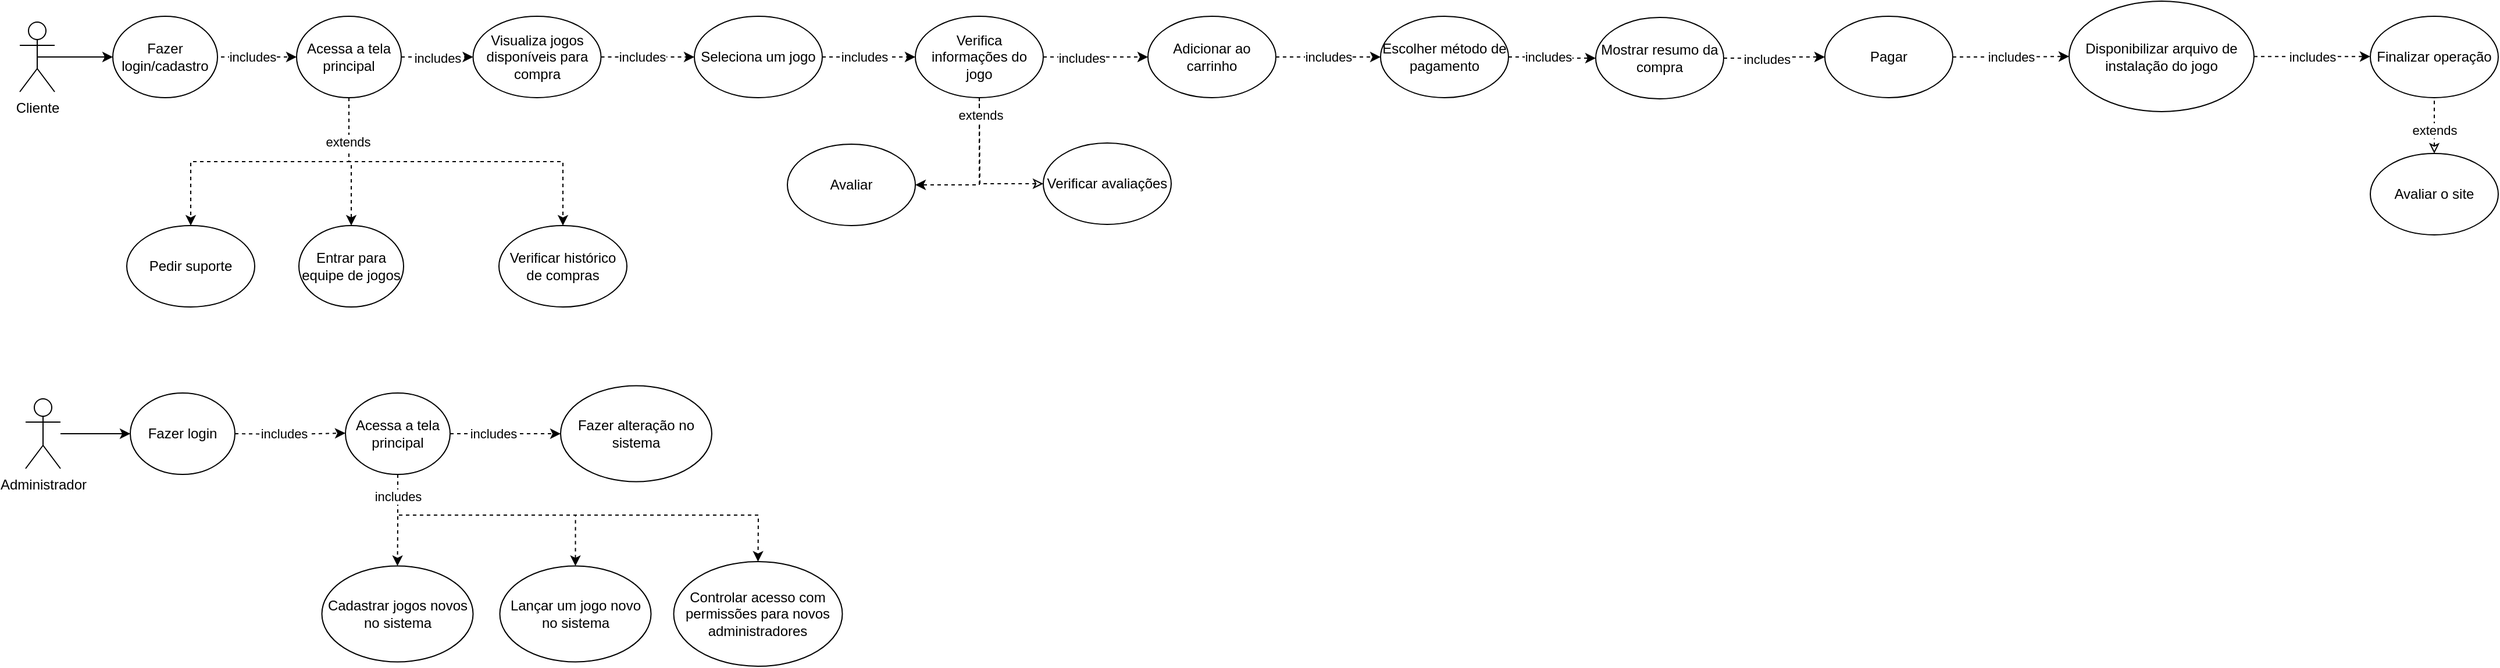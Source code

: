 <mxfile version="27.1.1">
  <diagram name="Página-1" id="Bsxxnvs8qtEZHKtKC8Yh">
    <mxGraphModel dx="1090" dy="581" grid="1" gridSize="10" guides="1" tooltips="1" connect="1" arrows="1" fold="1" page="1" pageScale="1" pageWidth="1169" pageHeight="827" math="0" shadow="0">
      <root>
        <mxCell id="0" />
        <mxCell id="1" parent="0" />
        <mxCell id="EpVNcyplSA3NN8GrZNjh-2" style="edgeStyle=orthogonalEdgeStyle;rounded=0;orthogonalLoop=1;jettySize=auto;html=1;exitX=0.5;exitY=0.5;exitDx=0;exitDy=0;exitPerimeter=0;dashed=1;" parent="1" source="KrUmVmu7B1nG0iVp00is-24" target="EpVNcyplSA3NN8GrZNjh-1" edge="1">
          <mxGeometry relative="1" as="geometry" />
        </mxCell>
        <mxCell id="KrUmVmu7B1nG0iVp00is-26" value="includes" style="edgeLabel;html=1;align=center;verticalAlign=middle;resizable=0;points=[];" parent="EpVNcyplSA3NN8GrZNjh-2" connectable="0" vertex="1">
          <mxGeometry x="0.417" y="-2" relative="1" as="geometry">
            <mxPoint x="-5" y="-2" as="offset" />
          </mxGeometry>
        </mxCell>
        <mxCell id="d0Vb6hVWw6ixuOEntkjy-2" value="Cliente" style="shape=umlActor;verticalLabelPosition=bottom;verticalAlign=top;html=1;outlineConnect=0;" parent="1" vertex="1">
          <mxGeometry x="38" y="35" width="30" height="60" as="geometry" />
        </mxCell>
        <mxCell id="rEEq0HjLZOkwawsSutK7-14" style="edgeStyle=orthogonalEdgeStyle;rounded=0;orthogonalLoop=1;jettySize=auto;html=1;entryX=0;entryY=0.5;entryDx=0;entryDy=0;" parent="1" source="d0Vb6hVWw6ixuOEntkjy-3" target="rEEq0HjLZOkwawsSutK7-11" edge="1">
          <mxGeometry relative="1" as="geometry" />
        </mxCell>
        <mxCell id="d0Vb6hVWw6ixuOEntkjy-3" value="Administrador" style="shape=umlActor;verticalLabelPosition=bottom;verticalAlign=top;html=1;outlineConnect=0;" parent="1" vertex="1">
          <mxGeometry x="43" y="359" width="30" height="60" as="geometry" />
        </mxCell>
        <mxCell id="mZIfKQghD8mnKfqH-fNq-4" style="edgeStyle=orthogonalEdgeStyle;rounded=0;orthogonalLoop=1;jettySize=auto;html=1;entryX=0;entryY=0.5;entryDx=0;entryDy=0;dashed=1;" parent="1" source="EpVNcyplSA3NN8GrZNjh-1" target="mZIfKQghD8mnKfqH-fNq-3" edge="1">
          <mxGeometry relative="1" as="geometry" />
        </mxCell>
        <mxCell id="mZIfKQghD8mnKfqH-fNq-25" value="includes" style="edgeLabel;html=1;align=center;verticalAlign=middle;resizable=0;points=[];" parent="mZIfKQghD8mnKfqH-fNq-4" connectable="0" vertex="1">
          <mxGeometry x="-0.006" y="-1" relative="1" as="geometry">
            <mxPoint as="offset" />
          </mxGeometry>
        </mxCell>
        <mxCell id="2TN9v1s1748Gf6F8mhCl-4" style="edgeStyle=orthogonalEdgeStyle;rounded=0;orthogonalLoop=1;jettySize=auto;html=1;exitX=0.5;exitY=1;exitDx=0;exitDy=0;entryX=0.5;entryY=0;entryDx=0;entryDy=0;dashed=1;" edge="1" parent="1" source="EpVNcyplSA3NN8GrZNjh-1" target="2TN9v1s1748Gf6F8mhCl-2">
          <mxGeometry relative="1" as="geometry" />
        </mxCell>
        <mxCell id="2TN9v1s1748Gf6F8mhCl-5" style="edgeStyle=orthogonalEdgeStyle;rounded=0;orthogonalLoop=1;jettySize=auto;html=1;exitX=0.5;exitY=1;exitDx=0;exitDy=0;entryX=0.5;entryY=0;entryDx=0;entryDy=0;dashed=1;" edge="1" parent="1" source="EpVNcyplSA3NN8GrZNjh-1" target="KrUmVmu7B1nG0iVp00is-20">
          <mxGeometry relative="1" as="geometry" />
        </mxCell>
        <mxCell id="2TN9v1s1748Gf6F8mhCl-6" style="edgeStyle=orthogonalEdgeStyle;rounded=0;orthogonalLoop=1;jettySize=auto;html=1;exitX=0.5;exitY=1;exitDx=0;exitDy=0;entryX=0.5;entryY=0;entryDx=0;entryDy=0;dashed=1;" edge="1" parent="1" source="EpVNcyplSA3NN8GrZNjh-1" target="KrUmVmu7B1nG0iVp00is-18">
          <mxGeometry relative="1" as="geometry" />
        </mxCell>
        <mxCell id="2TN9v1s1748Gf6F8mhCl-7" value="extends" style="edgeLabel;html=1;align=center;verticalAlign=middle;resizable=0;points=[];" vertex="1" connectable="0" parent="2TN9v1s1748Gf6F8mhCl-6">
          <mxGeometry x="-0.743" y="-1" relative="1" as="geometry">
            <mxPoint as="offset" />
          </mxGeometry>
        </mxCell>
        <mxCell id="EpVNcyplSA3NN8GrZNjh-1" value="&lt;font style=&quot;vertical-align: inherit;&quot;&gt;&lt;font style=&quot;vertical-align: inherit;&quot;&gt;Acessa a tela principal&lt;/font&gt;&lt;/font&gt;" style="ellipse;whiteSpace=wrap;html=1;" parent="1" vertex="1">
          <mxGeometry x="276" y="30" width="90" height="70" as="geometry" />
        </mxCell>
        <mxCell id="mZIfKQghD8mnKfqH-fNq-6" style="edgeStyle=orthogonalEdgeStyle;rounded=0;orthogonalLoop=1;jettySize=auto;html=1;entryX=0;entryY=0.5;entryDx=0;entryDy=0;dashed=1;" parent="1" source="mZIfKQghD8mnKfqH-fNq-3" target="mZIfKQghD8mnKfqH-fNq-5" edge="1">
          <mxGeometry relative="1" as="geometry" />
        </mxCell>
        <mxCell id="mZIfKQghD8mnKfqH-fNq-28" value="includes" style="edgeLabel;html=1;align=center;verticalAlign=middle;resizable=0;points=[];" parent="mZIfKQghD8mnKfqH-fNq-6" connectable="0" vertex="1">
          <mxGeometry x="-0.125" relative="1" as="geometry">
            <mxPoint as="offset" />
          </mxGeometry>
        </mxCell>
        <mxCell id="mZIfKQghD8mnKfqH-fNq-3" value="&lt;font style=&quot;vertical-align: inherit;&quot;&gt;&lt;font style=&quot;vertical-align: inherit;&quot;&gt;&lt;font style=&quot;vertical-align: inherit;&quot;&gt;&lt;font style=&quot;vertical-align: inherit;&quot;&gt;Visualiza jogos disponíveis para compra&lt;/font&gt;&lt;/font&gt;&lt;/font&gt;&lt;/font&gt;" style="ellipse;whiteSpace=wrap;html=1;" parent="1" vertex="1">
          <mxGeometry x="427.75" y="30" width="110" height="70" as="geometry" />
        </mxCell>
        <mxCell id="mZIfKQghD8mnKfqH-fNq-8" style="edgeStyle=orthogonalEdgeStyle;rounded=0;orthogonalLoop=1;jettySize=auto;html=1;entryX=0;entryY=0.5;entryDx=0;entryDy=0;dashed=1;" parent="1" source="mZIfKQghD8mnKfqH-fNq-5" target="mZIfKQghD8mnKfqH-fNq-7" edge="1">
          <mxGeometry relative="1" as="geometry" />
        </mxCell>
        <mxCell id="KrUmVmu7B1nG0iVp00is-1" value="includes" style="edgeLabel;html=1;align=center;verticalAlign=middle;resizable=0;points=[];" parent="mZIfKQghD8mnKfqH-fNq-8" connectable="0" vertex="1">
          <mxGeometry x="-0.1" relative="1" as="geometry">
            <mxPoint as="offset" />
          </mxGeometry>
        </mxCell>
        <mxCell id="mZIfKQghD8mnKfqH-fNq-5" value="&lt;font style=&quot;vertical-align: inherit;&quot;&gt;&lt;font style=&quot;vertical-align: inherit;&quot;&gt;&lt;font style=&quot;vertical-align: inherit;&quot;&gt;&lt;font style=&quot;vertical-align: inherit;&quot;&gt;&lt;font style=&quot;vertical-align: inherit;&quot;&gt;&lt;font style=&quot;vertical-align: inherit;&quot;&gt;Seleciona um jogo&lt;/font&gt;&lt;/font&gt;&lt;/font&gt;&lt;/font&gt;&lt;/font&gt;&lt;/font&gt;" style="ellipse;whiteSpace=wrap;html=1;" parent="1" vertex="1">
          <mxGeometry x="618" y="30" width="110" height="70" as="geometry" />
        </mxCell>
        <mxCell id="mZIfKQghD8mnKfqH-fNq-10" style="edgeStyle=orthogonalEdgeStyle;rounded=0;orthogonalLoop=1;jettySize=auto;html=1;entryX=0;entryY=0.5;entryDx=0;entryDy=0;dashed=1;" parent="1" source="mZIfKQghD8mnKfqH-fNq-7" target="mZIfKQghD8mnKfqH-fNq-9" edge="1">
          <mxGeometry relative="1" as="geometry" />
        </mxCell>
        <mxCell id="KrUmVmu7B1nG0iVp00is-2" value="includes" style="edgeLabel;html=1;align=center;verticalAlign=middle;resizable=0;points=[];" parent="mZIfKQghD8mnKfqH-fNq-10" connectable="0" vertex="1">
          <mxGeometry x="-0.267" y="-1" relative="1" as="geometry">
            <mxPoint as="offset" />
          </mxGeometry>
        </mxCell>
        <mxCell id="2TN9v1s1748Gf6F8mhCl-13" style="edgeStyle=orthogonalEdgeStyle;rounded=0;orthogonalLoop=1;jettySize=auto;html=1;exitX=0.5;exitY=1;exitDx=0;exitDy=0;entryX=1;entryY=0.5;entryDx=0;entryDy=0;dashed=1;" edge="1" parent="1" source="mZIfKQghD8mnKfqH-fNq-7" target="2TN9v1s1748Gf6F8mhCl-12">
          <mxGeometry relative="1" as="geometry" />
        </mxCell>
        <mxCell id="mZIfKQghD8mnKfqH-fNq-7" value="&lt;font style=&quot;vertical-align: inherit;&quot;&gt;&lt;font style=&quot;vertical-align: inherit;&quot;&gt;&lt;font style=&quot;vertical-align: inherit;&quot;&gt;&lt;font style=&quot;vertical-align: inherit;&quot;&gt;Verifica informações do jogo&lt;/font&gt;&lt;/font&gt;&lt;/font&gt;&lt;/font&gt;" style="ellipse;whiteSpace=wrap;html=1;" parent="1" vertex="1">
          <mxGeometry x="808" y="30" width="110" height="70" as="geometry" />
        </mxCell>
        <mxCell id="mZIfKQghD8mnKfqH-fNq-12" style="edgeStyle=orthogonalEdgeStyle;rounded=0;orthogonalLoop=1;jettySize=auto;html=1;dashed=1;" parent="1" source="2TN9v1s1748Gf6F8mhCl-8" target="mZIfKQghD8mnKfqH-fNq-11" edge="1">
          <mxGeometry relative="1" as="geometry" />
        </mxCell>
        <mxCell id="2TN9v1s1748Gf6F8mhCl-11" value="includes" style="edgeLabel;html=1;align=center;verticalAlign=middle;resizable=0;points=[];" vertex="1" connectable="0" parent="mZIfKQghD8mnKfqH-fNq-12">
          <mxGeometry x="-0.167" y="-1" relative="1" as="geometry">
            <mxPoint as="offset" />
          </mxGeometry>
        </mxCell>
        <mxCell id="mZIfKQghD8mnKfqH-fNq-9" value="&lt;font style=&quot;vertical-align: inherit;&quot;&gt;&lt;font style=&quot;vertical-align: inherit;&quot;&gt;Adicionar ao carrinho&lt;/font&gt;&lt;/font&gt;" style="ellipse;whiteSpace=wrap;html=1;" parent="1" vertex="1">
          <mxGeometry x="1008" y="30" width="110" height="70" as="geometry" />
        </mxCell>
        <mxCell id="mZIfKQghD8mnKfqH-fNq-17" style="edgeStyle=orthogonalEdgeStyle;rounded=0;orthogonalLoop=1;jettySize=auto;html=1;entryX=0;entryY=0.5;entryDx=0;entryDy=0;dashed=1;" parent="1" source="mZIfKQghD8mnKfqH-fNq-11" target="mZIfKQghD8mnKfqH-fNq-16" edge="1">
          <mxGeometry relative="1" as="geometry" />
        </mxCell>
        <mxCell id="KrUmVmu7B1nG0iVp00is-4" value="includes" style="edgeLabel;html=1;align=center;verticalAlign=middle;resizable=0;points=[];" parent="mZIfKQghD8mnKfqH-fNq-17" connectable="0" vertex="1">
          <mxGeometry relative="1" as="geometry">
            <mxPoint as="offset" />
          </mxGeometry>
        </mxCell>
        <mxCell id="mZIfKQghD8mnKfqH-fNq-11" value="Pagar" style="ellipse;whiteSpace=wrap;html=1;" parent="1" vertex="1">
          <mxGeometry x="1590" y="30" width="110" height="70" as="geometry" />
        </mxCell>
        <mxCell id="mZIfKQghD8mnKfqH-fNq-16" value="&lt;div&gt;Disponibilizar arquivo de instalação do jogo&lt;/div&gt;" style="ellipse;whiteSpace=wrap;html=1;" parent="1" vertex="1">
          <mxGeometry x="1800" y="17" width="159" height="95" as="geometry" />
        </mxCell>
        <mxCell id="mZIfKQghD8mnKfqH-fNq-19" style="edgeStyle=orthogonalEdgeStyle;rounded=0;orthogonalLoop=1;jettySize=auto;html=1;dashed=1;startArrow=classic;startFill=0;endArrow=none;endFill=1;" parent="1" source="mZIfKQghD8mnKfqH-fNq-18" edge="1">
          <mxGeometry relative="1" as="geometry">
            <mxPoint x="863" y="105.0" as="targetPoint" />
          </mxGeometry>
        </mxCell>
        <mxCell id="2TN9v1s1748Gf6F8mhCl-14" value="extends" style="edgeLabel;html=1;align=center;verticalAlign=middle;resizable=0;points=[];" vertex="1" connectable="0" parent="mZIfKQghD8mnKfqH-fNq-19">
          <mxGeometry x="0.85" y="-1" relative="1" as="geometry">
            <mxPoint as="offset" />
          </mxGeometry>
        </mxCell>
        <mxCell id="mZIfKQghD8mnKfqH-fNq-18" value="&lt;font style=&quot;vertical-align: inherit;&quot;&gt;&lt;font style=&quot;vertical-align: inherit;&quot;&gt;&lt;font style=&quot;vertical-align: inherit;&quot;&gt;&lt;font style=&quot;vertical-align: inherit;&quot;&gt;Verificar avaliações&lt;/font&gt;&lt;/font&gt;&lt;/font&gt;&lt;/font&gt;" style="ellipse;whiteSpace=wrap;html=1;" parent="1" vertex="1">
          <mxGeometry x="918" y="139" width="110" height="70" as="geometry" />
        </mxCell>
        <mxCell id="mZIfKQghD8mnKfqH-fNq-22" style="edgeStyle=orthogonalEdgeStyle;rounded=0;orthogonalLoop=1;jettySize=auto;html=1;jumpStyle=none;dashed=1;endArrow=none;startFill=0;startArrow=classic;entryX=0.5;entryY=1;entryDx=0;entryDy=0;endFill=1;" parent="1" source="mZIfKQghD8mnKfqH-fNq-24" edge="1">
          <mxGeometry relative="1" as="geometry">
            <mxPoint x="2114" y="100" as="targetPoint" />
          </mxGeometry>
        </mxCell>
        <mxCell id="mZIfKQghD8mnKfqH-fNq-23" value="extends" style="edgeLabel;html=1;align=center;verticalAlign=middle;resizable=0;points=[];" parent="mZIfKQghD8mnKfqH-fNq-22" connectable="0" vertex="1">
          <mxGeometry x="-0.161" relative="1" as="geometry">
            <mxPoint as="offset" />
          </mxGeometry>
        </mxCell>
        <mxCell id="mZIfKQghD8mnKfqH-fNq-24" value="Avaliar o site" style="ellipse;whiteSpace=wrap;html=1;" parent="1" vertex="1">
          <mxGeometry x="2059" y="148" width="110" height="70" as="geometry" />
        </mxCell>
        <mxCell id="KrUmVmu7B1nG0iVp00is-5" value="" style="edgeStyle=orthogonalEdgeStyle;rounded=0;orthogonalLoop=1;jettySize=auto;html=1;dashed=1;" parent="1" source="mZIfKQghD8mnKfqH-fNq-9" target="mZIfKQghD8mnKfqH-fNq-13" edge="1">
          <mxGeometry relative="1" as="geometry">
            <mxPoint x="1118" y="65" as="sourcePoint" />
            <mxPoint x="1348" y="65" as="targetPoint" />
          </mxGeometry>
        </mxCell>
        <mxCell id="KrUmVmu7B1nG0iVp00is-6" value="includes" style="edgeLabel;html=1;align=center;verticalAlign=middle;resizable=0;points=[];" parent="KrUmVmu7B1nG0iVp00is-5" connectable="0" vertex="1">
          <mxGeometry relative="1" as="geometry">
            <mxPoint as="offset" />
          </mxGeometry>
        </mxCell>
        <mxCell id="mZIfKQghD8mnKfqH-fNq-13" value="Escolher método de pagamento" style="ellipse;whiteSpace=wrap;html=1;" parent="1" vertex="1">
          <mxGeometry x="1208" y="30" width="110" height="70" as="geometry" />
        </mxCell>
        <mxCell id="KrUmVmu7B1nG0iVp00is-8" value="Finalizar operação" style="ellipse;whiteSpace=wrap;html=1;" parent="1" vertex="1">
          <mxGeometry x="2059" y="30" width="110" height="70" as="geometry" />
        </mxCell>
        <mxCell id="KrUmVmu7B1nG0iVp00is-9" style="edgeStyle=orthogonalEdgeStyle;rounded=0;orthogonalLoop=1;jettySize=auto;html=1;entryX=0;entryY=0.5;entryDx=0;entryDy=0;dashed=1;" parent="1" edge="1">
          <mxGeometry relative="1" as="geometry">
            <mxPoint x="1959" y="64.58" as="sourcePoint" />
            <mxPoint x="2059" y="64.58" as="targetPoint" />
          </mxGeometry>
        </mxCell>
        <mxCell id="KrUmVmu7B1nG0iVp00is-10" value="includes" style="edgeLabel;html=1;align=center;verticalAlign=middle;resizable=0;points=[];" parent="KrUmVmu7B1nG0iVp00is-9" connectable="0" vertex="1">
          <mxGeometry relative="1" as="geometry">
            <mxPoint as="offset" />
          </mxGeometry>
        </mxCell>
        <mxCell id="KrUmVmu7B1nG0iVp00is-18" value="&lt;font style=&quot;vertical-align: inherit;&quot;&gt;&lt;font style=&quot;vertical-align: inherit;&quot;&gt;&lt;font style=&quot;vertical-align: inherit;&quot;&gt;&lt;font style=&quot;vertical-align: inherit;&quot;&gt;Verificar histórico de compras&lt;/font&gt;&lt;/font&gt;&lt;/font&gt;&lt;/font&gt;" style="ellipse;whiteSpace=wrap;html=1;" parent="1" vertex="1">
          <mxGeometry x="450" y="210" width="110" height="70" as="geometry" />
        </mxCell>
        <mxCell id="KrUmVmu7B1nG0iVp00is-20" value="Entrar para equipe de jogos" style="ellipse;whiteSpace=wrap;html=1;" parent="1" vertex="1">
          <mxGeometry x="278" y="210" width="90" height="70" as="geometry" />
        </mxCell>
        <mxCell id="KrUmVmu7B1nG0iVp00is-25" value="" style="edgeStyle=orthogonalEdgeStyle;rounded=0;orthogonalLoop=1;jettySize=auto;html=1;exitX=0.5;exitY=0.5;exitDx=0;exitDy=0;exitPerimeter=0;" parent="1" source="d0Vb6hVWw6ixuOEntkjy-2" target="KrUmVmu7B1nG0iVp00is-24" edge="1">
          <mxGeometry relative="1" as="geometry">
            <mxPoint x="53" y="65" as="sourcePoint" />
            <mxPoint x="258" y="65" as="targetPoint" />
          </mxGeometry>
        </mxCell>
        <mxCell id="KrUmVmu7B1nG0iVp00is-24" value="Fazer login/cadastro" style="ellipse;whiteSpace=wrap;html=1;" parent="1" vertex="1">
          <mxGeometry x="118" y="30" width="90" height="70" as="geometry" />
        </mxCell>
        <mxCell id="rEEq0HjLZOkwawsSutK7-1" value="&lt;div&gt;Cadastrar jogos novos no sistema&lt;/div&gt;" style="ellipse;whiteSpace=wrap;html=1;" parent="1" vertex="1">
          <mxGeometry x="297.75" y="502.75" width="130" height="82.5" as="geometry" />
        </mxCell>
        <mxCell id="rEEq0HjLZOkwawsSutK7-2" value="&lt;div&gt;Lançar um jogo novo no sistema&lt;/div&gt;" style="ellipse;whiteSpace=wrap;html=1;" parent="1" vertex="1">
          <mxGeometry x="450.75" y="502.75" width="130" height="82.5" as="geometry" />
        </mxCell>
        <mxCell id="rEEq0HjLZOkwawsSutK7-3" value="&lt;div&gt;Fazer alteração no sistema&lt;/div&gt;" style="ellipse;whiteSpace=wrap;html=1;" parent="1" vertex="1">
          <mxGeometry x="503" y="347.75" width="130" height="82.5" as="geometry" />
        </mxCell>
        <mxCell id="rEEq0HjLZOkwawsSutK7-4" value="&lt;div&gt;Controlar acesso com permissões para novos administradores&lt;/div&gt;" style="ellipse;whiteSpace=wrap;html=1;" parent="1" vertex="1">
          <mxGeometry x="600.25" y="499" width="145" height="90" as="geometry" />
        </mxCell>
        <mxCell id="rEEq0HjLZOkwawsSutK7-15" style="edgeStyle=orthogonalEdgeStyle;rounded=0;orthogonalLoop=1;jettySize=auto;html=1;exitX=1;exitY=0.5;exitDx=0;exitDy=0;entryX=0;entryY=0.5;entryDx=0;entryDy=0;dashed=1;" parent="1" source="rEEq0HjLZOkwawsSutK7-10" target="rEEq0HjLZOkwawsSutK7-3" edge="1">
          <mxGeometry relative="1" as="geometry" />
        </mxCell>
        <mxCell id="rEEq0HjLZOkwawsSutK7-20" value="includes" style="edgeLabel;html=1;align=center;verticalAlign=middle;resizable=0;points=[];" parent="rEEq0HjLZOkwawsSutK7-15" connectable="0" vertex="1">
          <mxGeometry x="-0.158" y="-2" relative="1" as="geometry">
            <mxPoint x="-3" y="-2" as="offset" />
          </mxGeometry>
        </mxCell>
        <mxCell id="rEEq0HjLZOkwawsSutK7-16" style="edgeStyle=orthogonalEdgeStyle;rounded=0;orthogonalLoop=1;jettySize=auto;html=1;entryX=0.5;entryY=0;entryDx=0;entryDy=0;dashed=1;" parent="1" source="rEEq0HjLZOkwawsSutK7-10" target="rEEq0HjLZOkwawsSutK7-1" edge="1">
          <mxGeometry relative="1" as="geometry" />
        </mxCell>
        <mxCell id="rEEq0HjLZOkwawsSutK7-17" style="edgeStyle=orthogonalEdgeStyle;rounded=0;orthogonalLoop=1;jettySize=auto;html=1;exitX=0.5;exitY=1;exitDx=0;exitDy=0;entryX=0.5;entryY=0;entryDx=0;entryDy=0;dashed=1;" parent="1" source="rEEq0HjLZOkwawsSutK7-10" target="rEEq0HjLZOkwawsSutK7-2" edge="1">
          <mxGeometry relative="1" as="geometry">
            <Array as="points">
              <mxPoint x="363" y="459" />
              <mxPoint x="516" y="459" />
            </Array>
          </mxGeometry>
        </mxCell>
        <mxCell id="rEEq0HjLZOkwawsSutK7-18" style="edgeStyle=orthogonalEdgeStyle;rounded=0;orthogonalLoop=1;jettySize=auto;html=1;exitX=0.5;exitY=1;exitDx=0;exitDy=0;dashed=1;" parent="1" source="rEEq0HjLZOkwawsSutK7-10" target="rEEq0HjLZOkwawsSutK7-4" edge="1">
          <mxGeometry relative="1" as="geometry">
            <Array as="points">
              <mxPoint x="363" y="459" />
              <mxPoint x="673" y="459" />
            </Array>
          </mxGeometry>
        </mxCell>
        <mxCell id="rEEq0HjLZOkwawsSutK7-19" value="includes" style="edgeLabel;html=1;align=center;verticalAlign=middle;resizable=0;points=[];" parent="rEEq0HjLZOkwawsSutK7-18" connectable="0" vertex="1">
          <mxGeometry x="-0.901" relative="1" as="geometry">
            <mxPoint as="offset" />
          </mxGeometry>
        </mxCell>
        <mxCell id="rEEq0HjLZOkwawsSutK7-10" value="&lt;font style=&quot;vertical-align: inherit;&quot;&gt;&lt;font style=&quot;vertical-align: inherit;&quot;&gt;Acessa a tela principal&lt;/font&gt;&lt;/font&gt;" style="ellipse;whiteSpace=wrap;html=1;" parent="1" vertex="1">
          <mxGeometry x="318" y="354" width="90" height="70" as="geometry" />
        </mxCell>
        <mxCell id="rEEq0HjLZOkwawsSutK7-11" value="Fazer login" style="ellipse;whiteSpace=wrap;html=1;" parent="1" vertex="1">
          <mxGeometry x="133" y="354" width="90" height="70" as="geometry" />
        </mxCell>
        <mxCell id="rEEq0HjLZOkwawsSutK7-12" style="edgeStyle=orthogonalEdgeStyle;rounded=0;orthogonalLoop=1;jettySize=auto;html=1;dashed=1;" parent="1" edge="1">
          <mxGeometry relative="1" as="geometry">
            <mxPoint x="223" y="389" as="sourcePoint" />
            <mxPoint x="318" y="388.5" as="targetPoint" />
          </mxGeometry>
        </mxCell>
        <mxCell id="rEEq0HjLZOkwawsSutK7-13" value="includes" style="edgeLabel;html=1;align=center;verticalAlign=middle;resizable=0;points=[];" parent="rEEq0HjLZOkwawsSutK7-12" connectable="0" vertex="1">
          <mxGeometry x="0.417" y="-2" relative="1" as="geometry">
            <mxPoint x="-25" y="-2" as="offset" />
          </mxGeometry>
        </mxCell>
        <mxCell id="2TN9v1s1748Gf6F8mhCl-2" value="Pedir suporte" style="ellipse;whiteSpace=wrap;html=1;" vertex="1" parent="1">
          <mxGeometry x="130" y="210" width="110" height="70" as="geometry" />
        </mxCell>
        <mxCell id="2TN9v1s1748Gf6F8mhCl-9" value="" style="edgeStyle=orthogonalEdgeStyle;rounded=0;orthogonalLoop=1;jettySize=auto;html=1;dashed=1;" edge="1" parent="1" source="mZIfKQghD8mnKfqH-fNq-13" target="2TN9v1s1748Gf6F8mhCl-8">
          <mxGeometry relative="1" as="geometry">
            <mxPoint x="1318" y="65" as="sourcePoint" />
            <mxPoint x="1520" y="65" as="targetPoint" />
          </mxGeometry>
        </mxCell>
        <mxCell id="2TN9v1s1748Gf6F8mhCl-10" value="includes" style="edgeLabel;html=1;align=center;verticalAlign=middle;resizable=0;points=[];" connectable="0" vertex="1" parent="2TN9v1s1748Gf6F8mhCl-9">
          <mxGeometry x="-0.117" relative="1" as="geometry">
            <mxPoint as="offset" />
          </mxGeometry>
        </mxCell>
        <mxCell id="2TN9v1s1748Gf6F8mhCl-8" value="Mostrar resumo da compra" style="ellipse;whiteSpace=wrap;html=1;" vertex="1" parent="1">
          <mxGeometry x="1393" y="31" width="110" height="70" as="geometry" />
        </mxCell>
        <mxCell id="2TN9v1s1748Gf6F8mhCl-12" value="&lt;font style=&quot;vertical-align: inherit;&quot;&gt;&lt;font style=&quot;vertical-align: inherit;&quot;&gt;&lt;font style=&quot;vertical-align: inherit;&quot;&gt;&lt;font style=&quot;vertical-align: inherit;&quot;&gt;Avaliar&lt;/font&gt;&lt;/font&gt;&lt;/font&gt;&lt;/font&gt;" style="ellipse;whiteSpace=wrap;html=1;" vertex="1" parent="1">
          <mxGeometry x="698" y="140" width="110" height="70" as="geometry" />
        </mxCell>
      </root>
    </mxGraphModel>
  </diagram>
</mxfile>
